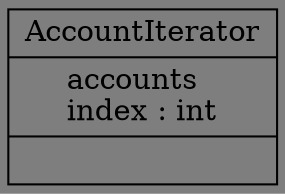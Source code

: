 digraph "classes_行为型模式-迭代器模式-使用类.py" {
rankdir=BT
bgcolor="#7e7e7e"
charset="utf-8"
"行为型模式-迭代器模式-使用类.AccountIterator" [color="black", fontcolor="black", label=<{AccountIterator|accounts<br ALIGN="LEFT"/>index : int<br ALIGN="LEFT"/>|}>, shape="record", style="solid"];
}
